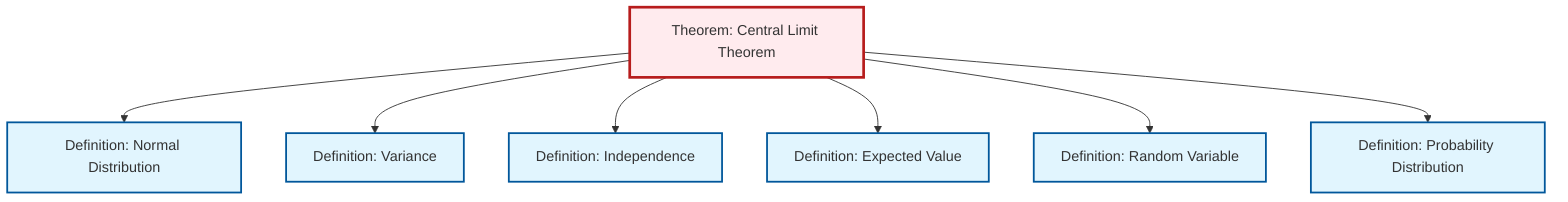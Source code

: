 graph TD
    classDef definition fill:#e1f5fe,stroke:#01579b,stroke-width:2px
    classDef theorem fill:#f3e5f5,stroke:#4a148c,stroke-width:2px
    classDef axiom fill:#fff3e0,stroke:#e65100,stroke-width:2px
    classDef example fill:#e8f5e9,stroke:#1b5e20,stroke-width:2px
    classDef current fill:#ffebee,stroke:#b71c1c,stroke-width:3px
    thm-central-limit["Theorem: Central Limit Theorem"]:::theorem
    def-expectation["Definition: Expected Value"]:::definition
    def-normal-distribution["Definition: Normal Distribution"]:::definition
    def-random-variable["Definition: Random Variable"]:::definition
    def-independence["Definition: Independence"]:::definition
    def-variance["Definition: Variance"]:::definition
    def-probability-distribution["Definition: Probability Distribution"]:::definition
    thm-central-limit --> def-normal-distribution
    thm-central-limit --> def-variance
    thm-central-limit --> def-independence
    thm-central-limit --> def-expectation
    thm-central-limit --> def-random-variable
    thm-central-limit --> def-probability-distribution
    class thm-central-limit current